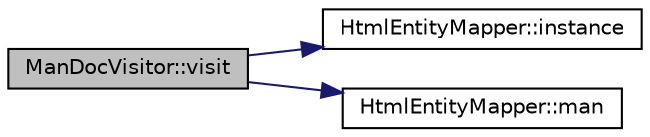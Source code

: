 digraph "ManDocVisitor::visit"
{
 // LATEX_PDF_SIZE
  edge [fontname="Helvetica",fontsize="10",labelfontname="Helvetica",labelfontsize="10"];
  node [fontname="Helvetica",fontsize="10",shape=record];
  rankdir="LR";
  Node1 [label="ManDocVisitor::visit",height=0.2,width=0.4,color="black", fillcolor="grey75", style="filled", fontcolor="black",tooltip=" "];
  Node1 -> Node2 [color="midnightblue",fontsize="10",style="solid",fontname="Helvetica"];
  Node2 [label="HtmlEntityMapper::instance",height=0.2,width=0.4,color="black", fillcolor="white", style="filled",URL="$classHtmlEntityMapper.html#ae6ddba77b763691a6e3a1c9021e8d944",tooltip=" "];
  Node1 -> Node3 [color="midnightblue",fontsize="10",style="solid",fontname="Helvetica"];
  Node3 [label="HtmlEntityMapper::man",height=0.2,width=0.4,color="black", fillcolor="white", style="filled",URL="$classHtmlEntityMapper.html#aa0c9a67c19af23ac55194d75a900d39f",tooltip="Access routine to the man code of the HTML entity."];
}
